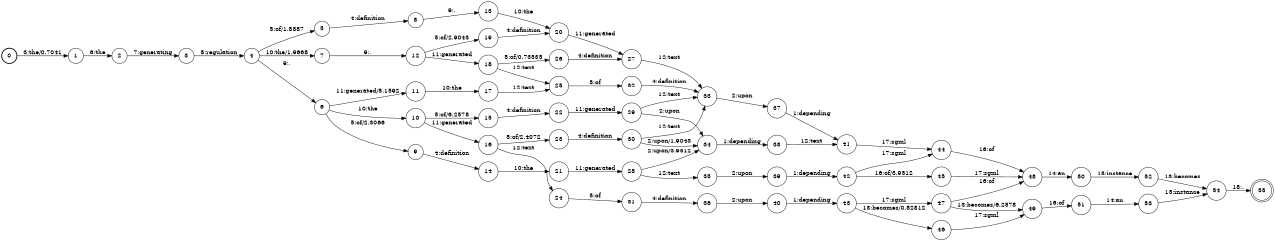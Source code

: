 digraph FST {
rankdir = LR;
size = "8.5,11";
label = "";
center = 1;
orientation = Portrait;
ranksep = "0.4";
nodesep = "0.25";
0 [label = "0", shape = circle, style = bold, fontsize = 14]
	0 -> 1 [label = "3:the/0.7041", fontsize = 14];
1 [label = "1", shape = circle, style = solid, fontsize = 14]
	1 -> 2 [label = "6:the", fontsize = 14];
2 [label = "2", shape = circle, style = solid, fontsize = 14]
	2 -> 3 [label = "7:generating", fontsize = 14];
3 [label = "3", shape = circle, style = solid, fontsize = 14]
	3 -> 4 [label = "8:regulation", fontsize = 14];
4 [label = "4", shape = circle, style = solid, fontsize = 14]
	4 -> 7 [label = "10:the/1.9668", fontsize = 14];
	4 -> 5 [label = "5:of/1.8887", fontsize = 14];
	4 -> 6 [label = "9:,", fontsize = 14];
5 [label = "5", shape = circle, style = solid, fontsize = 14]
	5 -> 8 [label = "4:definition", fontsize = 14];
6 [label = "6", shape = circle, style = solid, fontsize = 14]
	6 -> 10 [label = "10:the", fontsize = 14];
	6 -> 9 [label = "5:of/2.3066", fontsize = 14];
	6 -> 11 [label = "11:generated/5.1592", fontsize = 14];
7 [label = "7", shape = circle, style = solid, fontsize = 14]
	7 -> 12 [label = "9:,", fontsize = 14];
8 [label = "8", shape = circle, style = solid, fontsize = 14]
	8 -> 13 [label = "9:,", fontsize = 14];
9 [label = "9", shape = circle, style = solid, fontsize = 14]
	9 -> 14 [label = "4:definition", fontsize = 14];
10 [label = "10", shape = circle, style = solid, fontsize = 14]
	10 -> 15 [label = "5:of/6.2578", fontsize = 14];
	10 -> 16 [label = "11:generated", fontsize = 14];
11 [label = "11", shape = circle, style = solid, fontsize = 14]
	11 -> 17 [label = "10:the", fontsize = 14];
12 [label = "12", shape = circle, style = solid, fontsize = 14]
	12 -> 19 [label = "5:of/2.9043", fontsize = 14];
	12 -> 18 [label = "11:generated", fontsize = 14];
13 [label = "13", shape = circle, style = solid, fontsize = 14]
	13 -> 20 [label = "10:the", fontsize = 14];
14 [label = "14", shape = circle, style = solid, fontsize = 14]
	14 -> 21 [label = "10:the", fontsize = 14];
15 [label = "15", shape = circle, style = solid, fontsize = 14]
	15 -> 22 [label = "4:definition", fontsize = 14];
16 [label = "16", shape = circle, style = solid, fontsize = 14]
	16 -> 23 [label = "5:of/2.4072", fontsize = 14];
	16 -> 24 [label = "12:text", fontsize = 14];
17 [label = "17", shape = circle, style = solid, fontsize = 14]
	17 -> 25 [label = "12:text", fontsize = 14];
18 [label = "18", shape = circle, style = solid, fontsize = 14]
	18 -> 26 [label = "5:of/0.73535", fontsize = 14];
	18 -> 25 [label = "12:text", fontsize = 14];
19 [label = "19", shape = circle, style = solid, fontsize = 14]
	19 -> 20 [label = "4:definition", fontsize = 14];
20 [label = "20", shape = circle, style = solid, fontsize = 14]
	20 -> 27 [label = "11:generated", fontsize = 14];
21 [label = "21", shape = circle, style = solid, fontsize = 14]
	21 -> 28 [label = "11:generated", fontsize = 14];
22 [label = "22", shape = circle, style = solid, fontsize = 14]
	22 -> 29 [label = "11:generated", fontsize = 14];
23 [label = "23", shape = circle, style = solid, fontsize = 14]
	23 -> 30 [label = "4:definition", fontsize = 14];
24 [label = "24", shape = circle, style = solid, fontsize = 14]
	24 -> 31 [label = "5:of", fontsize = 14];
25 [label = "25", shape = circle, style = solid, fontsize = 14]
	25 -> 32 [label = "5:of", fontsize = 14];
26 [label = "26", shape = circle, style = solid, fontsize = 14]
	26 -> 27 [label = "4:definition", fontsize = 14];
27 [label = "27", shape = circle, style = solid, fontsize = 14]
	27 -> 33 [label = "12:text", fontsize = 14];
28 [label = "28", shape = circle, style = solid, fontsize = 14]
	28 -> 34 [label = "2:upon/3.9512", fontsize = 14];
	28 -> 35 [label = "12:text", fontsize = 14];
29 [label = "29", shape = circle, style = solid, fontsize = 14]
	29 -> 34 [label = "2:upon", fontsize = 14];
	29 -> 33 [label = "12:text", fontsize = 14];
30 [label = "30", shape = circle, style = solid, fontsize = 14]
	30 -> 34 [label = "2:upon/1.9043", fontsize = 14];
	30 -> 33 [label = "12:text", fontsize = 14];
31 [label = "31", shape = circle, style = solid, fontsize = 14]
	31 -> 36 [label = "4:definition", fontsize = 14];
32 [label = "32", shape = circle, style = solid, fontsize = 14]
	32 -> 33 [label = "4:definition", fontsize = 14];
33 [label = "33", shape = circle, style = solid, fontsize = 14]
	33 -> 37 [label = "2:upon", fontsize = 14];
34 [label = "34", shape = circle, style = solid, fontsize = 14]
	34 -> 38 [label = "1:depending", fontsize = 14];
35 [label = "35", shape = circle, style = solid, fontsize = 14]
	35 -> 39 [label = "2:upon", fontsize = 14];
36 [label = "36", shape = circle, style = solid, fontsize = 14]
	36 -> 40 [label = "2:upon", fontsize = 14];
37 [label = "37", shape = circle, style = solid, fontsize = 14]
	37 -> 41 [label = "1:depending", fontsize = 14];
38 [label = "38", shape = circle, style = solid, fontsize = 14]
	38 -> 41 [label = "12:text", fontsize = 14];
39 [label = "39", shape = circle, style = solid, fontsize = 14]
	39 -> 42 [label = "1:depending", fontsize = 14];
40 [label = "40", shape = circle, style = solid, fontsize = 14]
	40 -> 43 [label = "1:depending", fontsize = 14];
41 [label = "41", shape = circle, style = solid, fontsize = 14]
	41 -> 44 [label = "17:sgml", fontsize = 14];
42 [label = "42", shape = circle, style = solid, fontsize = 14]
	42 -> 45 [label = "16:of/3.9512", fontsize = 14];
	42 -> 44 [label = "17:sgml", fontsize = 14];
43 [label = "43", shape = circle, style = solid, fontsize = 14]
	43 -> 46 [label = "13:becomes/0.82812", fontsize = 14];
	43 -> 47 [label = "17:sgml", fontsize = 14];
44 [label = "44", shape = circle, style = solid, fontsize = 14]
	44 -> 48 [label = "16:of", fontsize = 14];
45 [label = "45", shape = circle, style = solid, fontsize = 14]
	45 -> 48 [label = "17:sgml", fontsize = 14];
46 [label = "46", shape = circle, style = solid, fontsize = 14]
	46 -> 49 [label = "17:sgml", fontsize = 14];
47 [label = "47", shape = circle, style = solid, fontsize = 14]
	47 -> 48 [label = "16:of", fontsize = 14];
	47 -> 49 [label = "13:becomes/6.2578", fontsize = 14];
48 [label = "48", shape = circle, style = solid, fontsize = 14]
	48 -> 50 [label = "14:an", fontsize = 14];
49 [label = "49", shape = circle, style = solid, fontsize = 14]
	49 -> 51 [label = "16:of", fontsize = 14];
50 [label = "50", shape = circle, style = solid, fontsize = 14]
	50 -> 52 [label = "15:instance", fontsize = 14];
51 [label = "51", shape = circle, style = solid, fontsize = 14]
	51 -> 53 [label = "14:an", fontsize = 14];
52 [label = "52", shape = circle, style = solid, fontsize = 14]
	52 -> 54 [label = "13:becomes", fontsize = 14];
53 [label = "53", shape = circle, style = solid, fontsize = 14]
	53 -> 54 [label = "15:instance", fontsize = 14];
54 [label = "54", shape = circle, style = solid, fontsize = 14]
	54 -> 55 [label = "18:.", fontsize = 14];
55 [label = "55", shape = doublecircle, style = solid, fontsize = 14]
}

